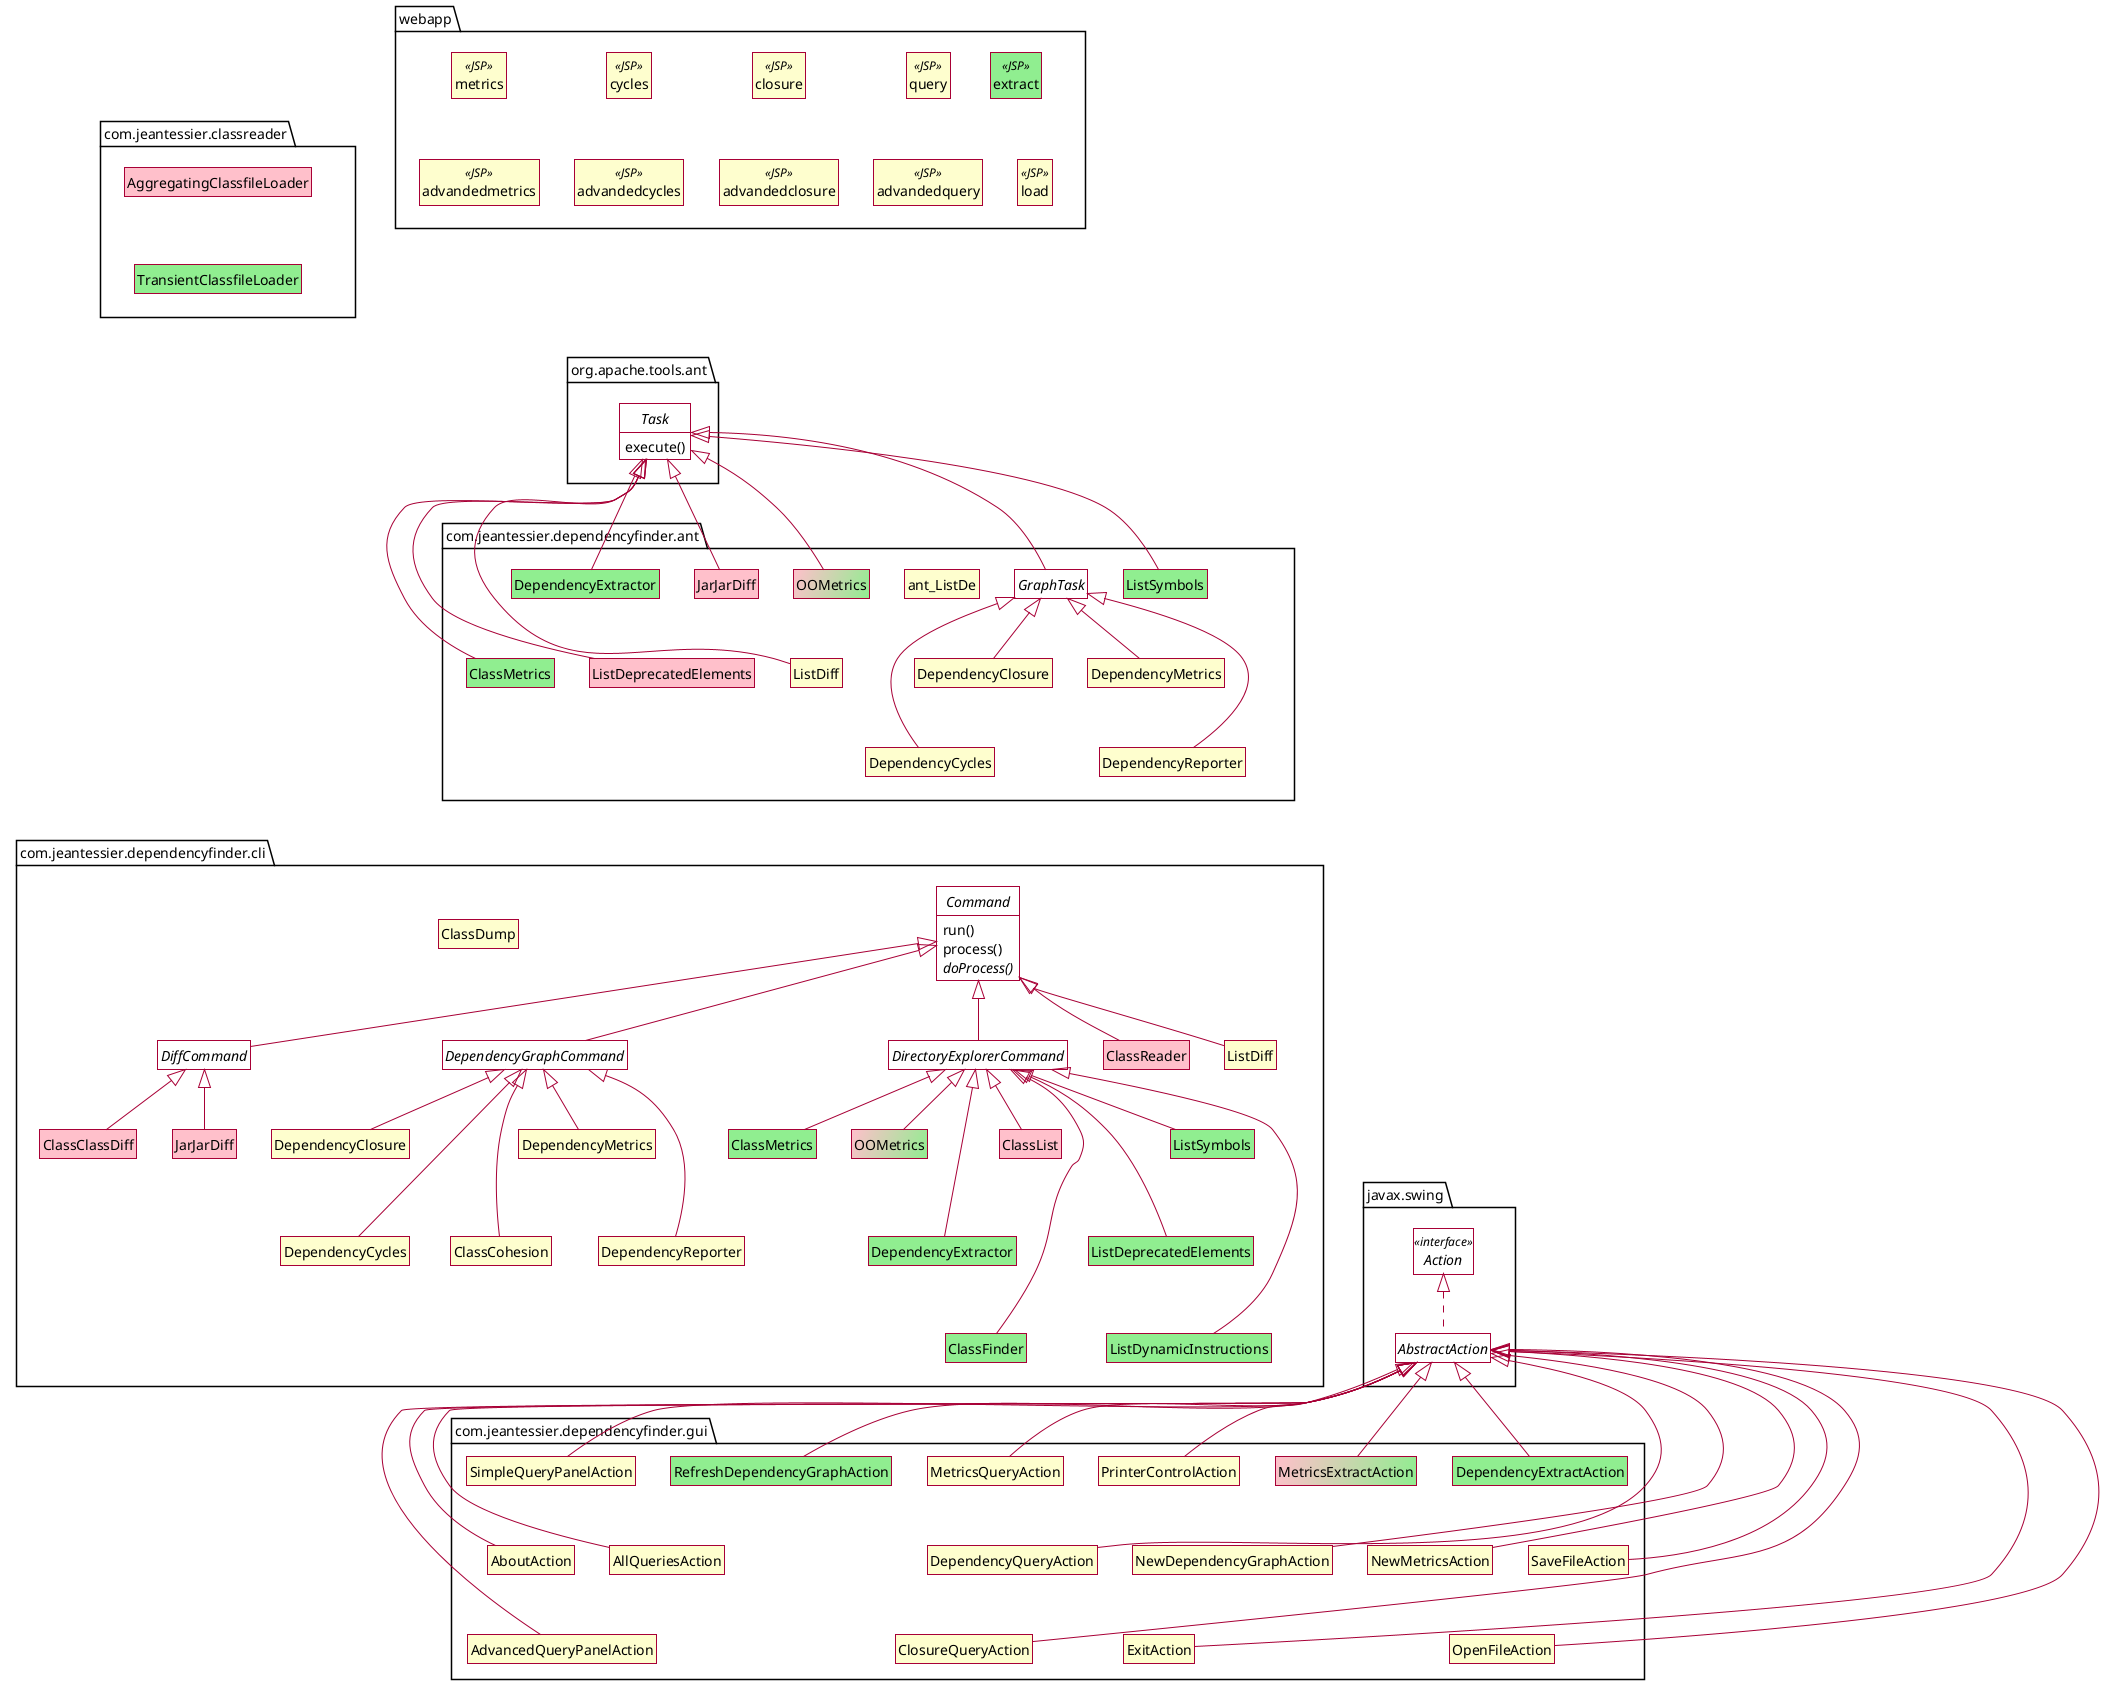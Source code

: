 @startuml

skin rose
skinparam style strictuml
skinparam backgroundColor transparent

set separator none
hide empty members

package com.jeantessier.classreader {

    class AggregatingClassfileLoader #pink

    class TransientClassfileLoader #lightgreen

    AggregatingClassfileLoader -[hidden]-> TransientClassfileLoader

}

package org.apache.tools.ant {

    abstract Task #transparent {
        execute()
    }

}

package com.jeantessier.dependencyfinder.ant {

    abstract GraphTask #transparent
    Task <|-- GraphTask

    class "ClassMetrics" as ant_ClassMetrics #lightgreen
    Task <|-- ant_ClassMetrics

    class "DependencyClosure" as ant_DependencyClosure
    GraphTask <|-- ant_DependencyClosure

    class "DependencyCycles" as ant_DependencyCycles
    GraphTask <|-- ant_DependencyCycles

    class "DependencyExtractor" as ant_DependencyExtractor #lightgreen
    Task <|-- ant_DependencyExtractor

    class "DependencyMetrics" as ant_DependencyMetrics
    GraphTask <|-- ant_DependencyMetrics

    class "DependencyReporter" as ant_DependencyReporter
    GraphTask <|-- ant_DependencyReporter

    class "JarJarDiff" as ant_JarJarDiff #pink
    Task <|-- ant_JarJarDiff

    class "ListDeprecatedElements" as ant_ListDeprecatedElements #pink
    Task <|-- ant_ListDeprecatedElements

    class "ListDiff" as ant_ListDiff
    Task <|-- ant_ListDiff

    class "ListSymbols" as ant_ListSymbols #lightgreen
    Task <|-- ant_ListSymbols

    class "OOMetrics" as ant_OOMetrics #pink/lightgreen
    Task <|-- ant_OOMetrics

    ant_DependencyClosure -[hidden]-> ant_DependencyCycles
    ant_DependencyMetrics -[hidden]-> ant_DependencyReporter
    ant_JarJarDiff -[hidden]-> ant_ListDeprecatedElements
    ant_DependencyExtractor -[hidden]-> ant_ClassMetrics
    ant_ListDe -[hidden]-> ant_ListDiff

}

package com.jeantessier.dependencyfinder.cli {

    abstract Command #transparent {
        run()
        process()
        {abstract} doProcess()
    }

    abstract DiffCommand #transparent
    Command <|-- DiffCommand

    abstract DependencyGraphCommand #transparent
    Command <|-- DependencyGraphCommand

    abstract DirectoryExplorerCommand #transparent
    Command <|-- DirectoryExplorerCommand

    class "ClassClassDiff" as cli_ClassClassDiff #pink
    DiffCommand <|-- cli_ClassClassDiff

    class "ClassCohesion" as cli_ClassCohesion
    DependencyGraphCommand <|-- cli_ClassCohesion

    class "ClassDump" as cli_ClassDump

    class "ClassFinder" as cli_ClassFinder #lightgreen
    DirectoryExplorerCommand <|-- cli_ClassFinder

    class "ClassList" as cli_ClassList #pink
    DirectoryExplorerCommand <|-- cli_ClassList

    class "ClassMetrics" as cli_ClassMetrics #lightgreen
    DirectoryExplorerCommand <|-- cli_ClassMetrics

    class "ClassReader" as cli_ClassReader #pink
    Command <|-- cli_ClassReader

    class "DependencyClosure" as cli_DependencyClosure
    DependencyGraphCommand <|-- cli_DependencyClosure

    class "DependencyCycles" as cli_DependencyCycles
    DependencyGraphCommand <|-- cli_DependencyCycles

    class "DependencyExtractor" as cli_DependencyExtractor #lightgreen
    DirectoryExplorerCommand <|-- cli_DependencyExtractor

    class "DependencyMetrics" as cli_DependencyMetrics
    DependencyGraphCommand <|-- cli_DependencyMetrics

    class "DependencyReporter" as cli_DependencyReporter
    DependencyGraphCommand <|-- cli_DependencyReporter

    class "JarJarDiff" as cli_JarJarDiff #pink
    DiffCommand <|-- cli_JarJarDiff

    class "ListDeprecatedElements" as cli_ListDeprecatedElements #lightgreen
    DirectoryExplorerCommand <|-- cli_ListDeprecatedElements

    class "ListDiff" as cli_ListDiff
    Command <|-- cli_ListDiff

    class "ListDynamicInstructions" as cli_ListDynamicInstructions #lightgreen
    DirectoryExplorerCommand <|-- cli_ListDynamicInstructions

    class "ListSymbols" as cli_ListSymbols #lightgreen
    DirectoryExplorerCommand <|-- cli_ListSymbols

    class "OOMetrics" as cli_OOMetrics #pink/lightgreen
    DirectoryExplorerCommand <|-- cli_OOMetrics

    cli_DependencyClosure -[hidden]-> cli_DependencyCycles
    cli_DependencyMetrics -[hidden]-> cli_DependencyReporter
    cli_DependencyMetrics -[hidden]-> cli_ClassCohesion
    cli_ClassMetrics -[hidden]-> cli_DependencyExtractor
    cli_ListDeprecatedElements -[hidden]-> cli_ListDynamicInstructions
    cli_DependencyExtractor -[hidden]-> cli_ClassFinder
    cli_ListSymbols -[hidden]-> cli_ListDeprecatedElements

}

package javax.swing {

    interface Action <<interface>> #transparent

    abstract AbstractAction #transparent
    Action <|.. AbstractAction

}

package com.jeantessier.dependencyfinder.gui {

    class AboutAction
    AbstractAction <|-- AboutAction

    class AdvancedQueryPanelAction
    AbstractAction <|-- AdvancedQueryPanelAction

    class AllQueriesAction
    AbstractAction <|-- AllQueriesAction

    class ClosureQueryAction
    AbstractAction <|-- ClosureQueryAction

    class DependencyExtractAction #lightgreen
    AbstractAction <|-- DependencyExtractAction

    class DependencyQueryAction
    AbstractAction <|-- DependencyQueryAction

    class ExitAction
    AbstractAction <|-- ExitAction

    class MetricsExtractAction #pink/lightgreen
    AbstractAction <|-- MetricsExtractAction

    class MetricsQueryAction
    AbstractAction <|-- MetricsQueryAction

    class NewDependencyGraphAction
    AbstractAction <|-- NewDependencyGraphAction

    class NewMetricsAction
    AbstractAction <|-- NewMetricsAction

    class OpenFileAction
    AbstractAction <|-- OpenFileAction

    class PrinterControlAction
    AbstractAction <|-- PrinterControlAction

    class RefreshDependencyGraphAction #lightgreen
    AbstractAction <|-- RefreshDependencyGraphAction

    class SaveFileAction
    AbstractAction <|-- SaveFileAction

    class SimpleQueryPanelAction
    AbstractAction <|-- SimpleQueryPanelAction

    AboutAction -[hidden]-> AdvancedQueryPanelAction
    AllQueriesAction -[hidden]-> ClosureQueryAction
    DependencyQueryAction -[hidden]-> ExitAction
    MetricsQueryAction -[hidden]-> NewDependencyGraphAction
    NewMetricsAction -[hidden]-> OpenFileAction
    PrinterControlAction -[hidden]-> SaveFileAction
    SimpleQueryPanelAction -[hidden]-> AboutAction
    SimpleQueryPanelAction -[hidden]-> AllQueriesAction
    MetricsQueryAction -[hidden]-> DependencyQueryAction
    MetricsQueryAction -[hidden]-> NewMetricsAction

}

package webapp {

    class extract <<JSP>> #lightgreen
    class load <<JSP>>
    extract -[hidden]-> load

    class query <<JSP>>
    class advandedquery <<JSP>>
    query -[hidden]-> advandedquery

    class closure <<JSP>>
    class advandedclosure <<JSP>>
    closure -[hidden]-> advandedclosure

    class cycles <<JSP>>
    class advandedcycles <<JSP>>
    cycles -[hidden]-> advandedcycles

    class metrics <<JSP>>
    class advandedmetrics <<JSP>>
    metrics -[hidden]-> advandedmetrics

}

com.jeantessier.classreader --[hidden]-> org.apache.tools.ant
webapp --[hidden]--> org.apache.tools.ant
com.jeantessier.dependencyfinder.ant --[hidden]--> com.jeantessier.dependencyfinder.cli
com.jeantessier.dependencyfinder.cli --[hidden]--> javax.swing

@enduml
